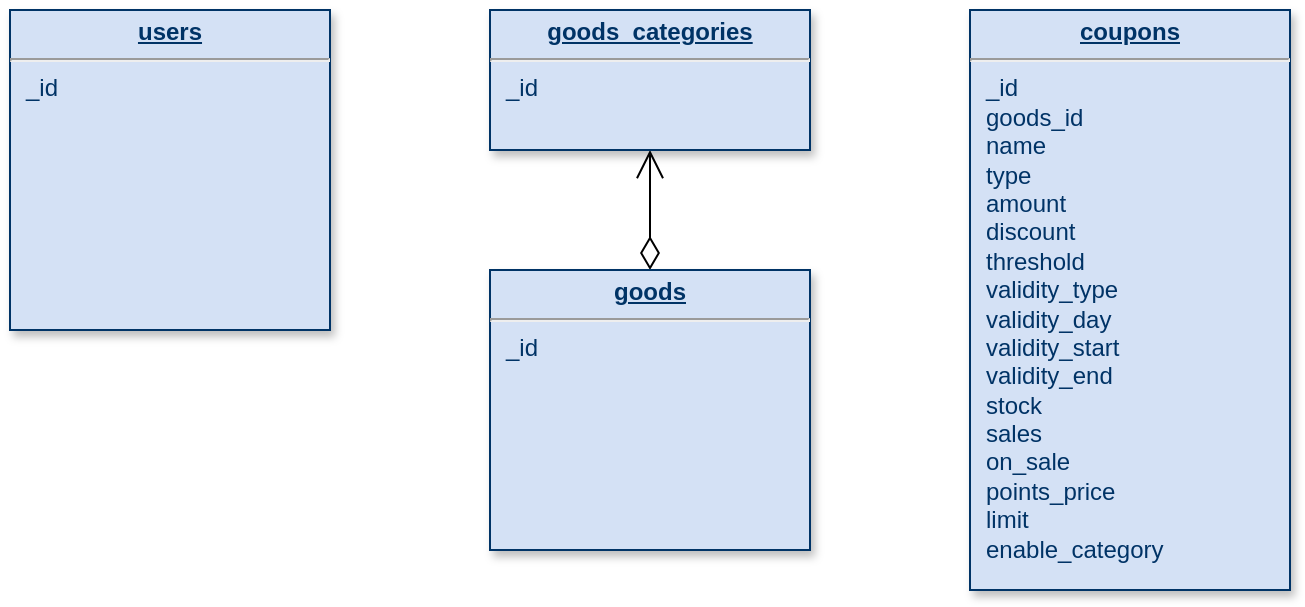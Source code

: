 <mxfile version="21.0.6" type="github">
  <diagram name="Page-1" id="efa7a0a1-bf9b-a30e-e6df-94a7791c09e9">
    <mxGraphModel dx="1235" dy="674" grid="1" gridSize="10" guides="1" tooltips="1" connect="1" arrows="1" fold="1" page="1" pageScale="1" pageWidth="826" pageHeight="1169" background="none" math="0" shadow="0">
      <root>
        <mxCell id="0" />
        <mxCell id="1" parent="0" />
        <mxCell id="OMxicl1WZByMbBSOD4pv-123" style="edgeStyle=orthogonalEdgeStyle;rounded=0;orthogonalLoop=1;jettySize=auto;html=1;entryX=0.5;entryY=1;entryDx=0;entryDy=0;endArrow=open;endSize=12;startArrow=diamondThin;startSize=14;startFill=0;" edge="1" parent="1" source="OMxicl1WZByMbBSOD4pv-115" target="OMxicl1WZByMbBSOD4pv-118">
          <mxGeometry relative="1" as="geometry" />
        </mxCell>
        <mxCell id="OMxicl1WZByMbBSOD4pv-115" value="&lt;p style=&quot;margin: 0px; margin-top: 4px; text-align: center; text-decoration: underline;&quot;&gt;&lt;strong&gt;goods&lt;/strong&gt;&lt;/p&gt;&lt;hr&gt;&lt;p style=&quot;margin: 0px; margin-left: 8px;&quot;&gt;_id&lt;/p&gt;" style="verticalAlign=top;align=left;overflow=fill;fontSize=12;fontFamily=Helvetica;html=1;strokeColor=#003366;shadow=1;fillColor=#D4E1F5;fontColor=#003366" vertex="1" parent="1">
          <mxGeometry x="760" y="170" width="160" height="140" as="geometry" />
        </mxCell>
        <mxCell id="OMxicl1WZByMbBSOD4pv-116" value="&lt;p style=&quot;margin: 0px; margin-top: 4px; text-align: center; text-decoration: underline;&quot;&gt;&lt;strong&gt;users&lt;/strong&gt;&lt;/p&gt;&lt;hr&gt;&lt;p style=&quot;margin: 0px; margin-left: 8px;&quot;&gt;_id&lt;/p&gt;" style="verticalAlign=top;align=left;overflow=fill;fontSize=12;fontFamily=Helvetica;html=1;strokeColor=#003366;shadow=1;fillColor=#D4E1F5;fontColor=#003366" vertex="1" parent="1">
          <mxGeometry x="520" y="40.0" width="160" height="160" as="geometry" />
        </mxCell>
        <mxCell id="OMxicl1WZByMbBSOD4pv-117" value="&lt;p style=&quot;margin: 0px; margin-top: 4px; text-align: center; text-decoration: underline;&quot;&gt;&lt;strong&gt;coupons&lt;/strong&gt;&lt;/p&gt;&lt;hr&gt;&lt;p style=&quot;margin: 0px; margin-left: 8px;&quot;&gt;_id&lt;/p&gt;&lt;p style=&quot;margin: 0px; margin-left: 8px;&quot;&gt;goods_id&lt;/p&gt;&lt;p style=&quot;margin: 0px; margin-left: 8px;&quot;&gt;name&lt;/p&gt;&lt;p style=&quot;margin: 0px; margin-left: 8px;&quot;&gt;type&lt;/p&gt;&lt;p style=&quot;margin: 0px; margin-left: 8px;&quot;&gt;amount&lt;/p&gt;&lt;p style=&quot;margin: 0px; margin-left: 8px;&quot;&gt;discount&lt;/p&gt;&lt;p style=&quot;margin: 0px; margin-left: 8px;&quot;&gt;threshold&lt;/p&gt;&lt;p style=&quot;margin: 0px; margin-left: 8px;&quot;&gt;validity_type&lt;/p&gt;&lt;p style=&quot;margin: 0px; margin-left: 8px;&quot;&gt;validity_day&lt;/p&gt;&lt;p style=&quot;margin: 0px; margin-left: 8px;&quot;&gt;validity_start&lt;/p&gt;&lt;p style=&quot;margin: 0px; margin-left: 8px;&quot;&gt;validity_end&lt;/p&gt;&lt;p style=&quot;margin: 0px; margin-left: 8px;&quot;&gt;stock&lt;/p&gt;&lt;p style=&quot;margin: 0px; margin-left: 8px;&quot;&gt;sales&lt;/p&gt;&lt;p style=&quot;margin: 0px; margin-left: 8px;&quot;&gt;on_sale&lt;/p&gt;&lt;p style=&quot;margin: 0px; margin-left: 8px;&quot;&gt;points_price&lt;/p&gt;&lt;p style=&quot;margin: 0px; margin-left: 8px;&quot;&gt;limit&lt;/p&gt;&lt;p style=&quot;margin: 0px; margin-left: 8px;&quot;&gt;enable_category&lt;/p&gt;" style="verticalAlign=top;align=left;overflow=fill;fontSize=12;fontFamily=Helvetica;html=1;strokeColor=#003366;shadow=1;fillColor=#D4E1F5;fontColor=#003366" vertex="1" parent="1">
          <mxGeometry x="1000" y="40" width="160" height="290" as="geometry" />
        </mxCell>
        <mxCell id="OMxicl1WZByMbBSOD4pv-118" value="&lt;p style=&quot;margin: 0px; margin-top: 4px; text-align: center; text-decoration: underline;&quot;&gt;&lt;strong&gt;goods_categories&lt;/strong&gt;&lt;/p&gt;&lt;hr&gt;&lt;p style=&quot;margin: 0px; margin-left: 8px;&quot;&gt;_id&lt;/p&gt;" style="verticalAlign=top;align=left;overflow=fill;fontSize=12;fontFamily=Helvetica;html=1;strokeColor=#003366;shadow=1;fillColor=#D4E1F5;fontColor=#003366" vertex="1" parent="1">
          <mxGeometry x="760" y="40" width="160" height="70" as="geometry" />
        </mxCell>
      </root>
    </mxGraphModel>
  </diagram>
</mxfile>
